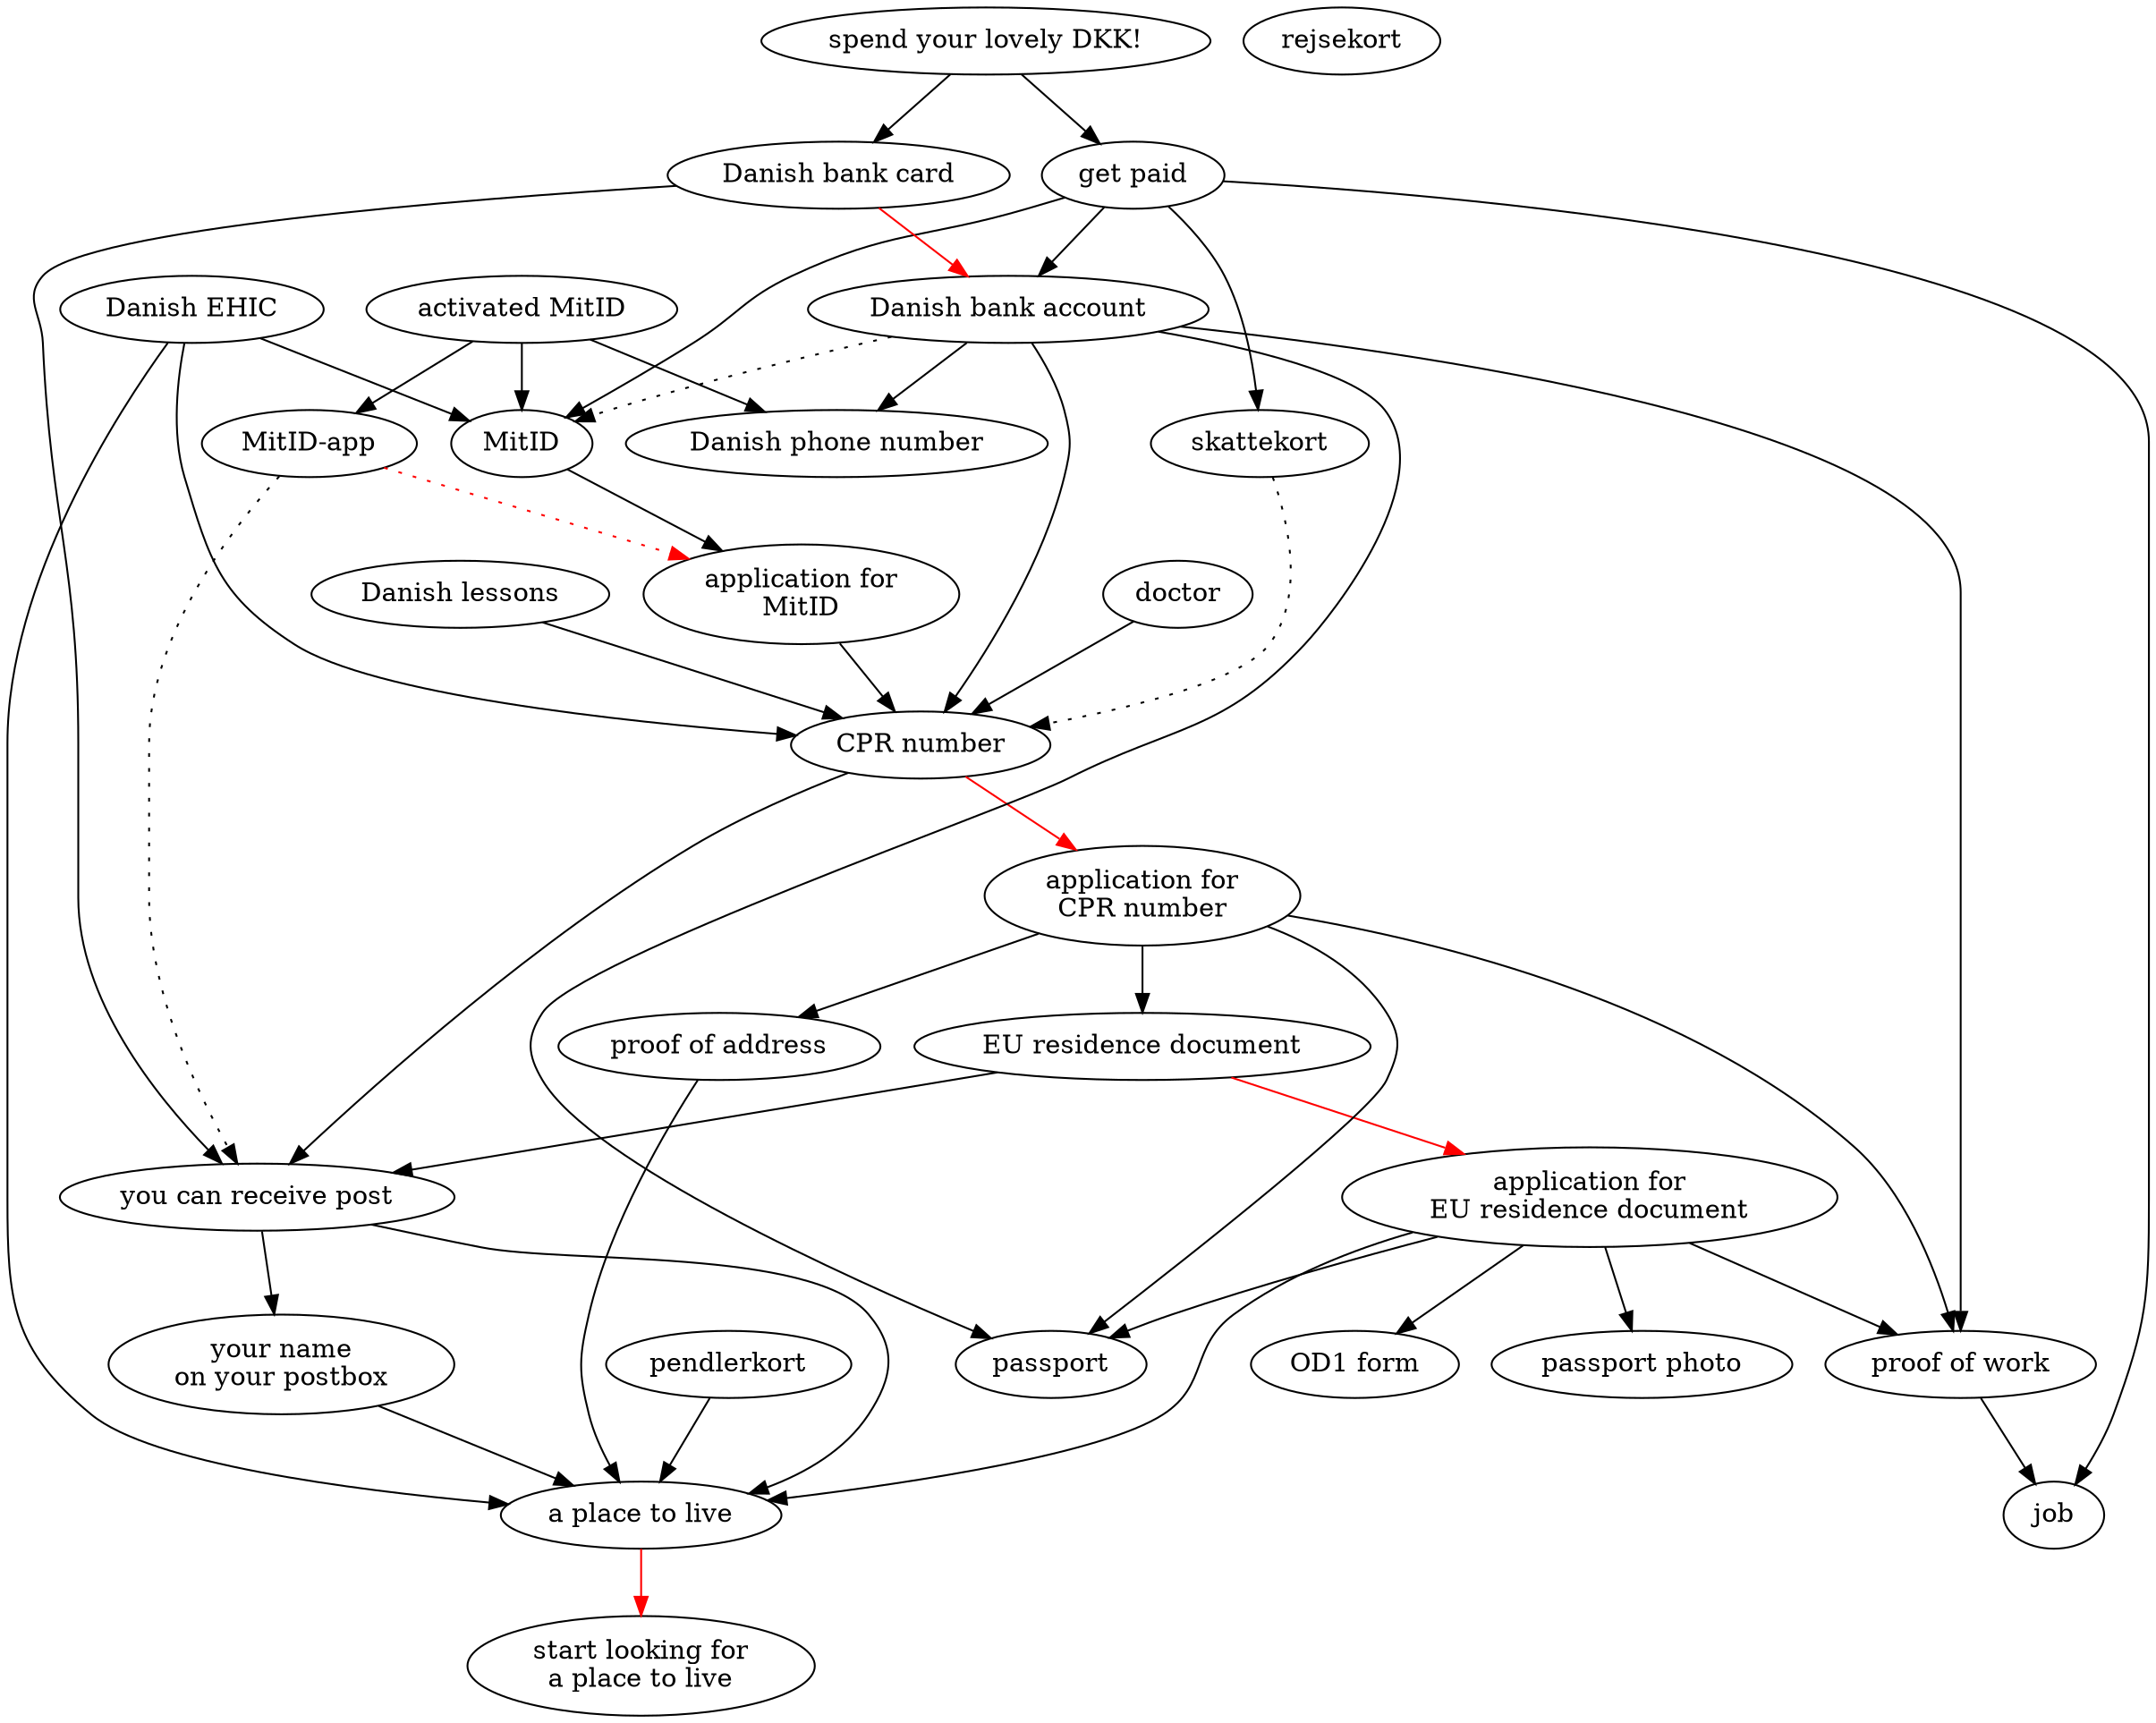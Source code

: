 digraph g {
  job
  proof_of_work [ label="proof of work" ]
  proof_of_work -> job

  passport

  danish_phone_number [ label="Danish phone number" ]
  rejsekort

  start_looking_for_place_to_live [ label="start looking for\na place to live" ]
  place_to_live [ label="a place to live" ]
  place_to_live -> start_looking_for_place_to_live [ color="red" ]

  name_on_postbox [ label="your name\non your postbox" ]
  name_on_postbox -> place_to_live

  can_receive_post [ label="you can receive post" ]
  can_receive_post -> place_to_live
  can_receive_post -> name_on_postbox

  pendlerkort
  pendlerkort -> place_to_live

  eu_residence_document_application [ label="application for\nEU residence document" ]
  eu_residence_document_application -> place_to_live
  eu_residence_document_application -> proof_of_work
  eu_residence_document_application -> passport
  eu_residence_document_application -> od1_form
  od1_form [ label="OD1 form" ]
  passport_photo [ label="passport photo" ]
  eu_residence_document_application -> passport_photo

  eu_residence_document [ label="EU residence document" ]
  eu_residence_document -> eu_residence_document_application [ color="red" ]
  eu_residence_document -> can_receive_post

  cpr_number_application [ label="application for\nCPR number" ]
  cpr_number_application -> eu_residence_document
  cpr_number_application -> proof_of_work
  cpr_number_application -> proof_of_address
  cpr_number_application -> passport

  cpr_number [ label="CPR number" ]
  cpr_number -> cpr_number_application [ color="red" ]
  cpr_number -> can_receive_post

  proof_of_address [ label="proof of address" ]
  proof_of_address -> place_to_live

  skattekort
  skattekort -> cpr_number [ style="dotted" ]

  mitid_application [ label="application for\nMitID" ]
  mitid_application -> cpr_number
  mitid [ label="MitID" ]
  mitid -> mitid_application

  danish_bank_account [ label="Danish bank account" ]
  danish_bank_account -> cpr_number
  danish_bank_account -> proof_of_work
  danish_bank_account -> mitid [ style="dotted" ]
  danish_bank_account -> passport
  danish_bank_account -> danish_phone_number

  activated_mitid [ label="activated MitID" ]
  activated_mitid -> mitid
  activated_mitid -> danish_phone_number
  mitid_app [ label="MitID-app" ]
  activated_mitid -> mitid_app
  mitid_app -> mitid_application [ style="dotted" color="red" ]
  mitid_app -> can_receive_post [ style="dotted" ]

  ehic [ label="Danish EHIC" ]
  ehic -> cpr_number
  ehic -> mitid
  ehic -> place_to_live

  doctor
  doctor -> cpr_number

  get_paid [ label="get paid" ]
  get_paid -> job
  get_paid -> skattekort
  get_paid -> danish_bank_account
  get_paid -> mitid

  danish_lessions [ label="Danish lessons" ]
  danish_lessions -> cpr_number

  danish_bank_card [ label="Danish bank card" ]
  danish_bank_card -> danish_bank_account [ color="red" ]
  danish_bank_card -> can_receive_post

  spend_lovely_dkk [ label="spend your lovely DKK!" ]
  spend_lovely_dkk -> get_paid
  spend_lovely_dkk -> danish_bank_card

}
